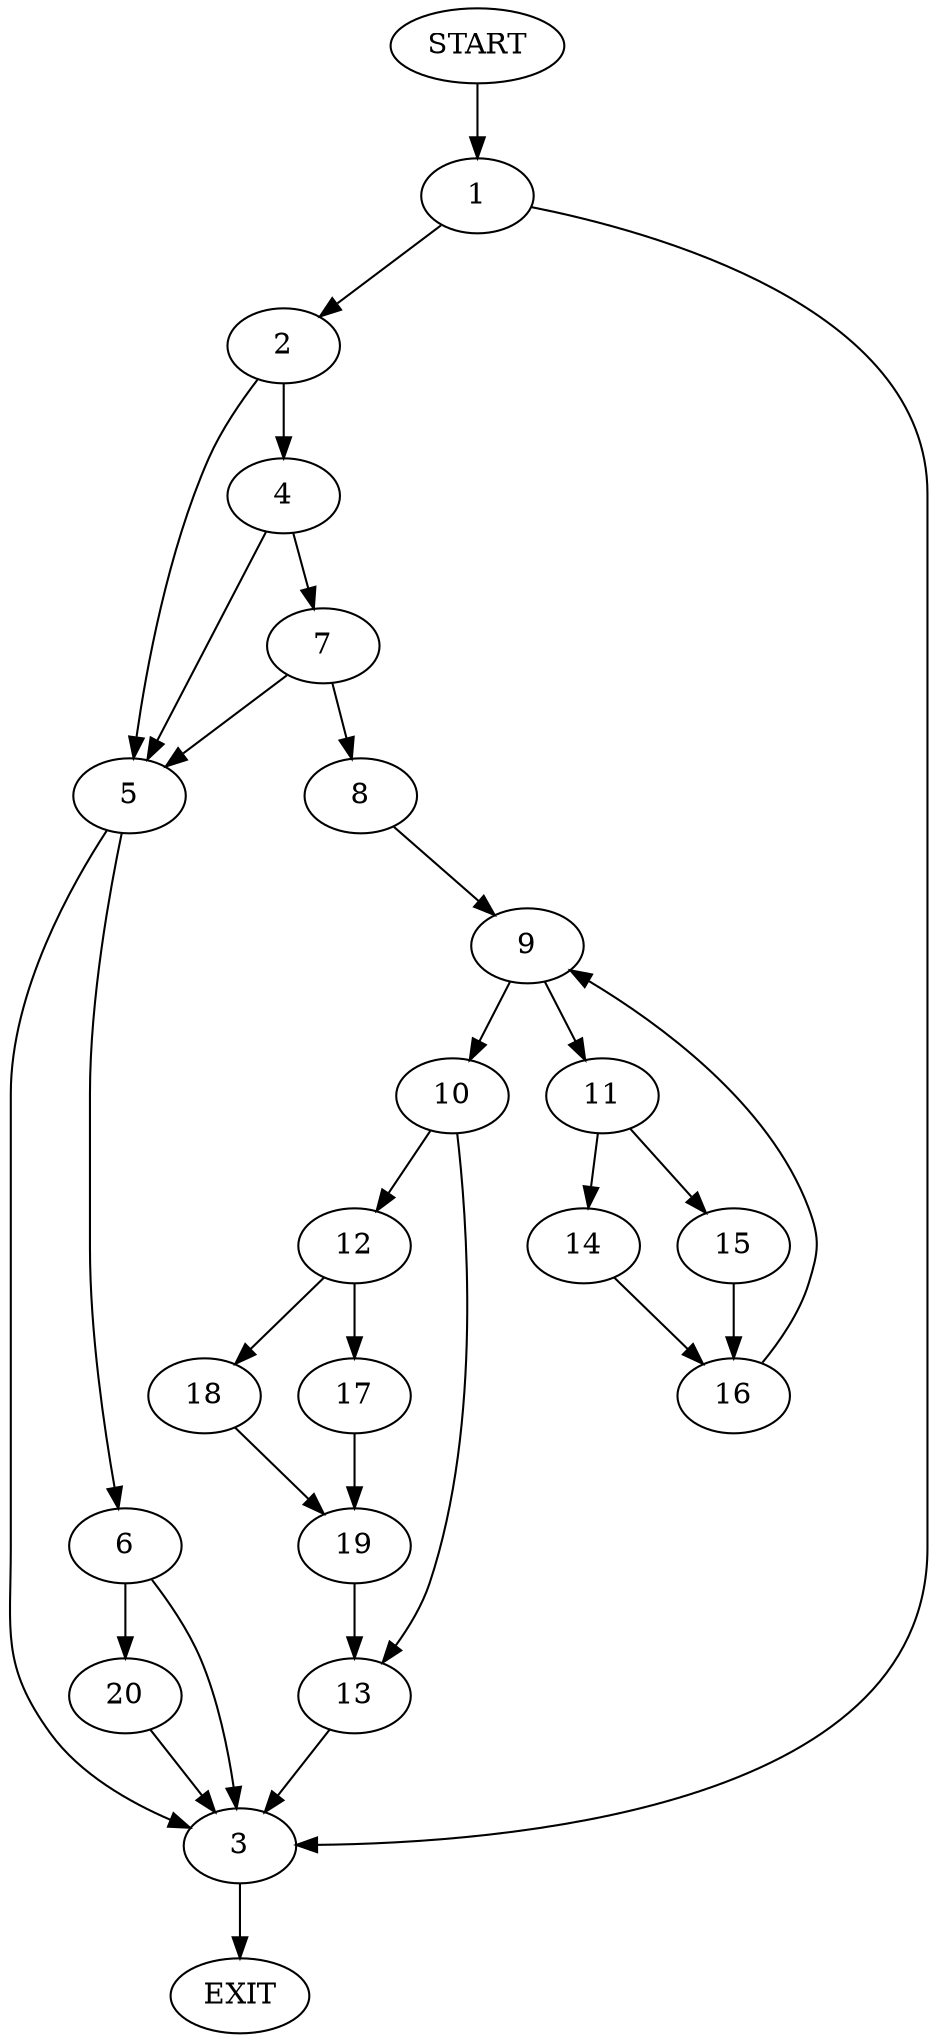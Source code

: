 digraph {
0 [label="START"]
21 [label="EXIT"]
0 -> 1
1 -> 2
1 -> 3
3 -> 21
2 -> 4
2 -> 5
5 -> 3
5 -> 6
4 -> 5
4 -> 7
7 -> 5
7 -> 8
8 -> 9
9 -> 10
9 -> 11
10 -> 12
10 -> 13
11 -> 14
11 -> 15
15 -> 16
14 -> 16
16 -> 9
13 -> 3
12 -> 17
12 -> 18
18 -> 19
17 -> 19
19 -> 13
6 -> 3
6 -> 20
20 -> 3
}
